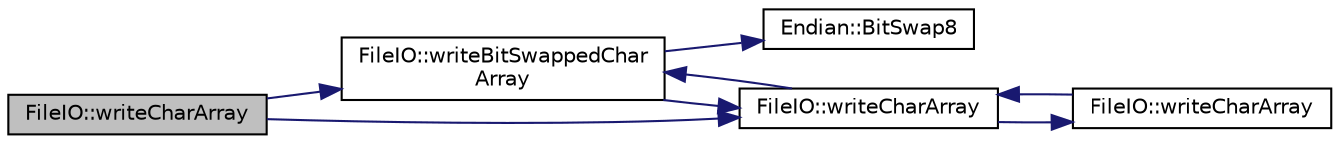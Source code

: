 digraph "FileIO::writeCharArray"
{
 // INTERACTIVE_SVG=YES
 // LATEX_PDF_SIZE
  edge [fontname="Helvetica",fontsize="10",labelfontname="Helvetica",labelfontsize="10"];
  node [fontname="Helvetica",fontsize="10",shape=record];
  rankdir="LR";
  Node1 [label="FileIO::writeCharArray",height=0.2,width=0.4,color="black", fillcolor="grey75", style="filled", fontcolor="black",tooltip=" "];
  Node1 -> Node2 [color="midnightblue",fontsize="10",style="solid",fontname="Helvetica"];
  Node2 [label="FileIO::writeBitSwappedChar\lArray",height=0.2,width=0.4,color="black", fillcolor="white", style="filled",URL="$namespaceFileIO.html#a292876a9b466fe12087f42ae7f11a3ac",tooltip=" "];
  Node2 -> Node3 [color="midnightblue",fontsize="10",style="solid",fontname="Helvetica"];
  Node3 [label="Endian::BitSwap8",height=0.2,width=0.4,color="black", fillcolor="white", style="filled",URL="$namespaceEndian.html#a36a7e410427efdc262d2d4c93fb80561",tooltip=" "];
  Node2 -> Node4 [color="midnightblue",fontsize="10",style="solid",fontname="Helvetica"];
  Node4 [label="FileIO::writeCharArray",height=0.2,width=0.4,color="black", fillcolor="white", style="filled",URL="$namespaceFileIO.html#a9553e33558a077d4b712d7fd93277f85",tooltip=" "];
  Node4 -> Node2 [color="midnightblue",fontsize="10",style="solid",fontname="Helvetica"];
  Node4 -> Node5 [color="midnightblue",fontsize="10",style="solid",fontname="Helvetica"];
  Node5 [label="FileIO::writeCharArray",height=0.2,width=0.4,color="black", fillcolor="white", style="filled",URL="$namespaceFileIO.html#a9c5eaf9d11d5a85c7802d0c1559bd6a1",tooltip=" "];
  Node5 -> Node4 [color="midnightblue",fontsize="10",style="solid",fontname="Helvetica"];
  Node1 -> Node4 [color="midnightblue",fontsize="10",style="solid",fontname="Helvetica"];
}
